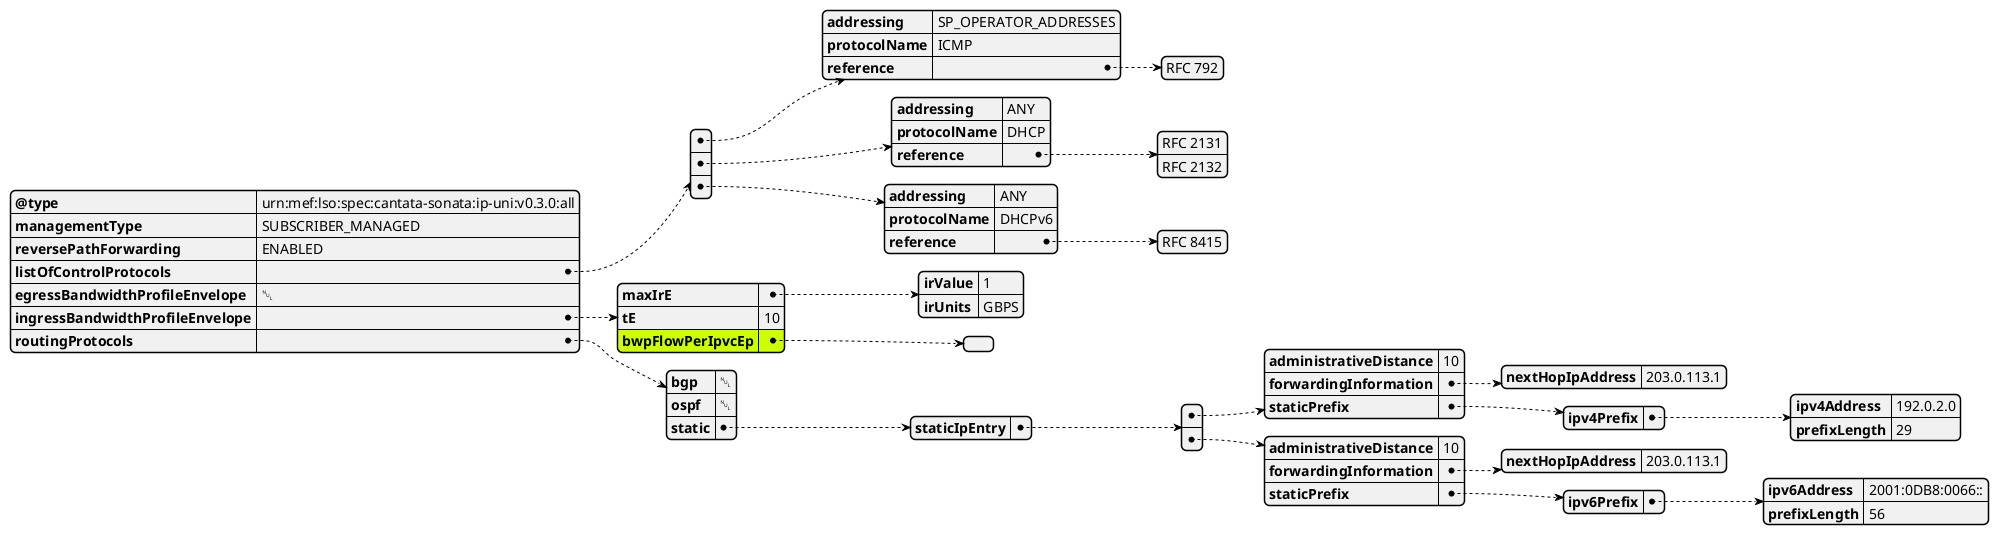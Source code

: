 @startjson


#highlight "ingressBandwidthProfileEnvelope" / "bwpFlowPerIpvcEp" 
{
  "@type": "urn:mef:lso:spec:cantata-sonata:ip-uni:v0.3.0:all",
  "managementType": "SUBSCRIBER_MANAGED",
  "reversePathForwarding": "ENABLED",
  "listOfControlProtocols": [
    {
      "addressing": "SP_OPERATOR_ADDRESSES",
      "protocolName": "ICMP",
      "reference": ["RFC 792"]
    },
    {
      "addressing": "ANY",
      "protocolName": "DHCP",
      "reference": ["RFC 2131", "RFC 2132"]
    },
    {
      "addressing": "ANY",
      "protocolName": "DHCPv6",
      "reference": ["RFC 8415"]
    }
  ],
  "egressBandwidthProfileEnvelope": null,
  "ingressBandwidthProfileEnvelope": {
    "maxIrE": {
      "irValue": 1,
      "irUnits": "GBPS"
    },
    "tE": 10,
    "bwpFlowPerIpvcEp": []
  },
  "routingProtocols": {
    "bgp": null,
    "ospf": null,
    "static": {
      "staticIpEntry": [
        {
          "administrativeDistance": 10,
          "forwardingInformation": {
            "nextHopIpAddress": "203.0.113.1"
          },
          "staticPrefix": {
            "ipv4Prefix": {
              "ipv4Address": "192.0.2.0",
              "prefixLength": 29
            }
          }
        },
        {
          "administrativeDistance": 10,
          "forwardingInformation": {
            "nextHopIpAddress": "203.0.113.1"
          },
          "staticPrefix": {
            "ipv6Prefix": {
              "ipv6Address": "2001:0DB8:0066::",
              "prefixLength": 56
            }
          }
        }
      ]
    }
  }
}



@endjson